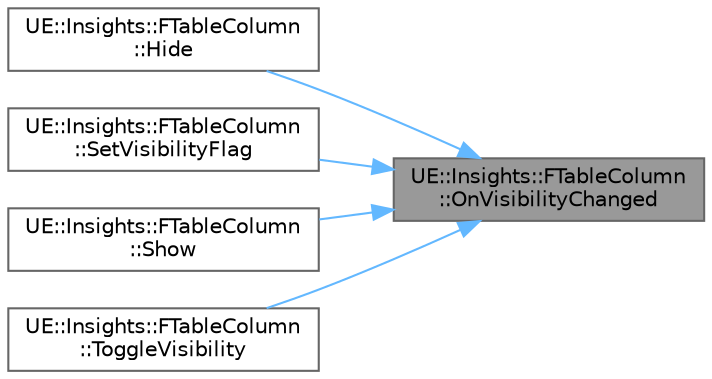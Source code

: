digraph "UE::Insights::FTableColumn::OnVisibilityChanged"
{
 // INTERACTIVE_SVG=YES
 // LATEX_PDF_SIZE
  bgcolor="transparent";
  edge [fontname=Helvetica,fontsize=10,labelfontname=Helvetica,labelfontsize=10];
  node [fontname=Helvetica,fontsize=10,shape=box,height=0.2,width=0.4];
  rankdir="RL";
  Node1 [id="Node000001",label="UE::Insights::FTableColumn\l::OnVisibilityChanged",height=0.2,width=0.4,color="gray40", fillcolor="grey60", style="filled", fontcolor="black",tooltip=" "];
  Node1 -> Node2 [id="edge1_Node000001_Node000002",dir="back",color="steelblue1",style="solid",tooltip=" "];
  Node2 [id="Node000002",label="UE::Insights::FTableColumn\l::Hide",height=0.2,width=0.4,color="grey40", fillcolor="white", style="filled",URL="$d1/d9c/classUE_1_1Insights_1_1FTableColumn.html#a368178e96a698e9f3aa1a6d860ac7db2",tooltip=" "];
  Node1 -> Node3 [id="edge2_Node000001_Node000003",dir="back",color="steelblue1",style="solid",tooltip=" "];
  Node3 [id="Node000003",label="UE::Insights::FTableColumn\l::SetVisibilityFlag",height=0.2,width=0.4,color="grey40", fillcolor="white", style="filled",URL="$d1/d9c/classUE_1_1Insights_1_1FTableColumn.html#a0f8aa56ca74f298f4182cae867191895",tooltip=" "];
  Node1 -> Node4 [id="edge3_Node000001_Node000004",dir="back",color="steelblue1",style="solid",tooltip=" "];
  Node4 [id="Node000004",label="UE::Insights::FTableColumn\l::Show",height=0.2,width=0.4,color="grey40", fillcolor="white", style="filled",URL="$d1/d9c/classUE_1_1Insights_1_1FTableColumn.html#adac9aeb951df0a712210f1ee8b6b4d12",tooltip=" "];
  Node1 -> Node5 [id="edge4_Node000001_Node000005",dir="back",color="steelblue1",style="solid",tooltip=" "];
  Node5 [id="Node000005",label="UE::Insights::FTableColumn\l::ToggleVisibility",height=0.2,width=0.4,color="grey40", fillcolor="white", style="filled",URL="$d1/d9c/classUE_1_1Insights_1_1FTableColumn.html#ac553fa7ee5fdd1ccc527e86f2fdd66a1",tooltip=" "];
}
